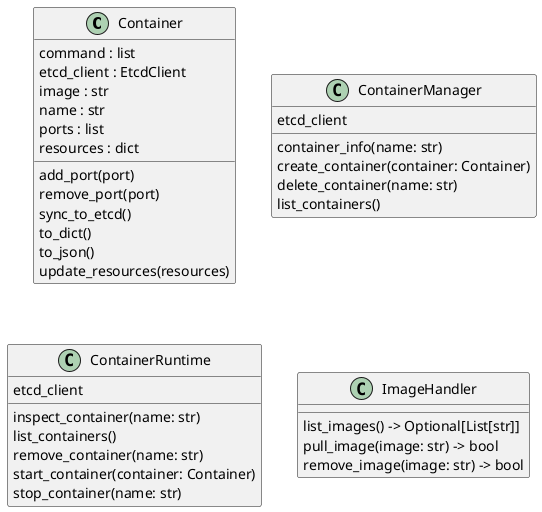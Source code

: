 @startuml classes_container
set namespaceSeparator none
class "Container" as container.container.Container {
  command : list
  etcd_client : EtcdClient
  image : str
  name : str
  ports : list
  resources : dict
  add_port(port)
  remove_port(port)
  sync_to_etcd()
  to_dict()
  to_json()
  update_resources(resources)
}
class "ContainerManager" as container.container_manager.ContainerManager {
  etcd_client
  container_info(name: str)
  create_container(container: Container)
  delete_container(name: str)
  list_containers()
}
class "ContainerRuntime" as container.container_runtime.ContainerRuntime {
  etcd_client
  inspect_container(name: str)
  list_containers()
  remove_container(name: str)
  start_container(container: Container)
  stop_container(name: str)
}
class "ImageHandler" as container.image_handler.ImageHandler {
  list_images() -> Optional[List[str]]
  pull_image(image: str) -> bool
  remove_image(image: str) -> bool
}
@enduml
